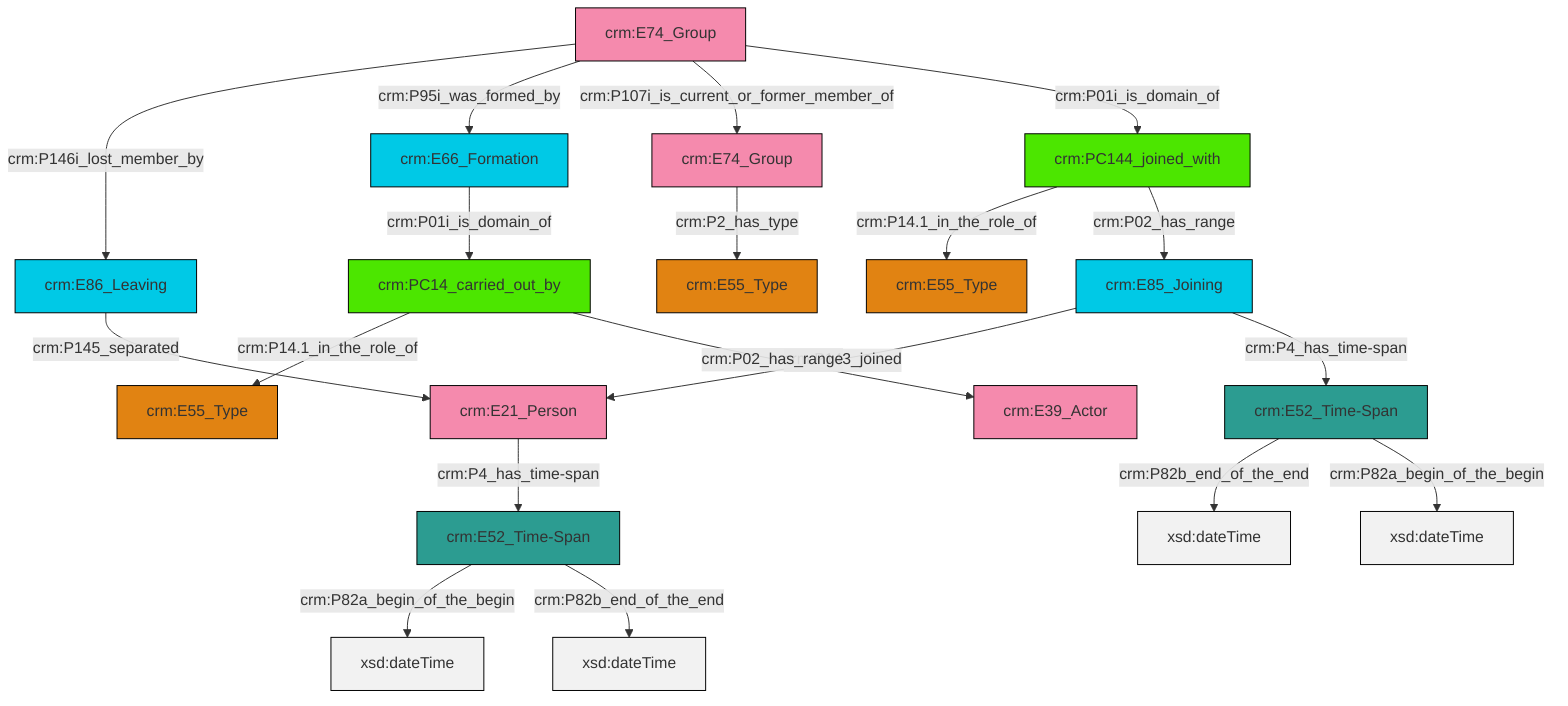 graph TD
classDef Literal fill:#f2f2f2,stroke:#000000;
classDef CRM_Entity fill:#FFFFFF,stroke:#000000;
classDef Temporal_Entity fill:#00C9E6, stroke:#000000;
classDef Type fill:#E18312, stroke:#000000;
classDef Time-Span fill:#2C9C91, stroke:#000000;
classDef Appellation fill:#FFEB7F, stroke:#000000;
classDef Place fill:#008836, stroke:#000000;
classDef Persistent_Item fill:#B266B2, stroke:#000000;
classDef Conceptual_Object fill:#FFD700, stroke:#000000;
classDef Physical_Thing fill:#D2B48C, stroke:#000000;
classDef Actor fill:#f58aad, stroke:#000000;
classDef PC_Classes fill:#4ce600, stroke:#000000;
classDef Multi fill:#cccccc,stroke:#000000;

4["crm:E74_Group"]:::Actor -->|crm:P146i_lost_member_by| 5["crm:E86_Leaving"]:::Temporal_Entity
4["crm:E74_Group"]:::Actor -->|crm:P95i_was_formed_by| 8["crm:E66_Formation"]:::Temporal_Entity
4["crm:E74_Group"]:::Actor -->|crm:P107i_is_current_or_former_member_of| 11["crm:E74_Group"]:::Actor
12["crm:E85_Joining"]:::Temporal_Entity -->|crm:P143_joined| 13["crm:E21_Person"]:::Actor
6["crm:E52_Time-Span"]:::Time-Span -->|crm:P82b_end_of_the_end| 14[xsd:dateTime]:::Literal
18["crm:E52_Time-Span"]:::Time-Span -->|crm:P82a_begin_of_the_begin| 19[xsd:dateTime]:::Literal
8["crm:E66_Formation"]:::Temporal_Entity -->|crm:P01i_is_domain_of| 20["crm:PC14_carried_out_by"]:::PC_Classes
13["crm:E21_Person"]:::Actor -->|crm:P4_has_time-span| 18["crm:E52_Time-Span"]:::Time-Span
0["crm:PC144_joined_with"]:::PC_Classes -->|crm:P14.1_in_the_role_of| 16["crm:E55_Type"]:::Type
20["crm:PC14_carried_out_by"]:::PC_Classes -->|crm:P14.1_in_the_role_of| 22["crm:E55_Type"]:::Type
18["crm:E52_Time-Span"]:::Time-Span -->|crm:P82b_end_of_the_end| 23[xsd:dateTime]:::Literal
0["crm:PC144_joined_with"]:::PC_Classes -->|crm:P02_has_range| 12["crm:E85_Joining"]:::Temporal_Entity
12["crm:E85_Joining"]:::Temporal_Entity -->|crm:P4_has_time-span| 6["crm:E52_Time-Span"]:::Time-Span
5["crm:E86_Leaving"]:::Temporal_Entity -->|crm:P145_separated| 13["crm:E21_Person"]:::Actor
6["crm:E52_Time-Span"]:::Time-Span -->|crm:P82a_begin_of_the_begin| 32[xsd:dateTime]:::Literal
20["crm:PC14_carried_out_by"]:::PC_Classes -->|crm:P02_has_range| 2["crm:E39_Actor"]:::Actor
4["crm:E74_Group"]:::Actor -->|crm:P01i_is_domain_of| 0["crm:PC144_joined_with"]:::PC_Classes
11["crm:E74_Group"]:::Actor -->|crm:P2_has_type| 26["crm:E55_Type"]:::Type